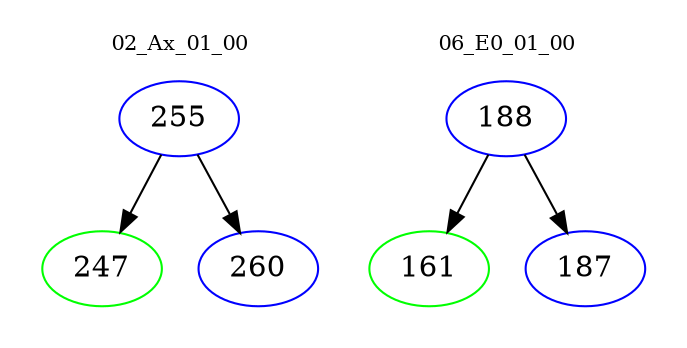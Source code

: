 digraph{
subgraph cluster_0 {
color = white
label = "02_Ax_01_00";
fontsize=10;
T0_255 [label="255", color="blue"]
T0_255 -> T0_247 [color="black"]
T0_247 [label="247", color="green"]
T0_255 -> T0_260 [color="black"]
T0_260 [label="260", color="blue"]
}
subgraph cluster_1 {
color = white
label = "06_E0_01_00";
fontsize=10;
T1_188 [label="188", color="blue"]
T1_188 -> T1_161 [color="black"]
T1_161 [label="161", color="green"]
T1_188 -> T1_187 [color="black"]
T1_187 [label="187", color="blue"]
}
}
